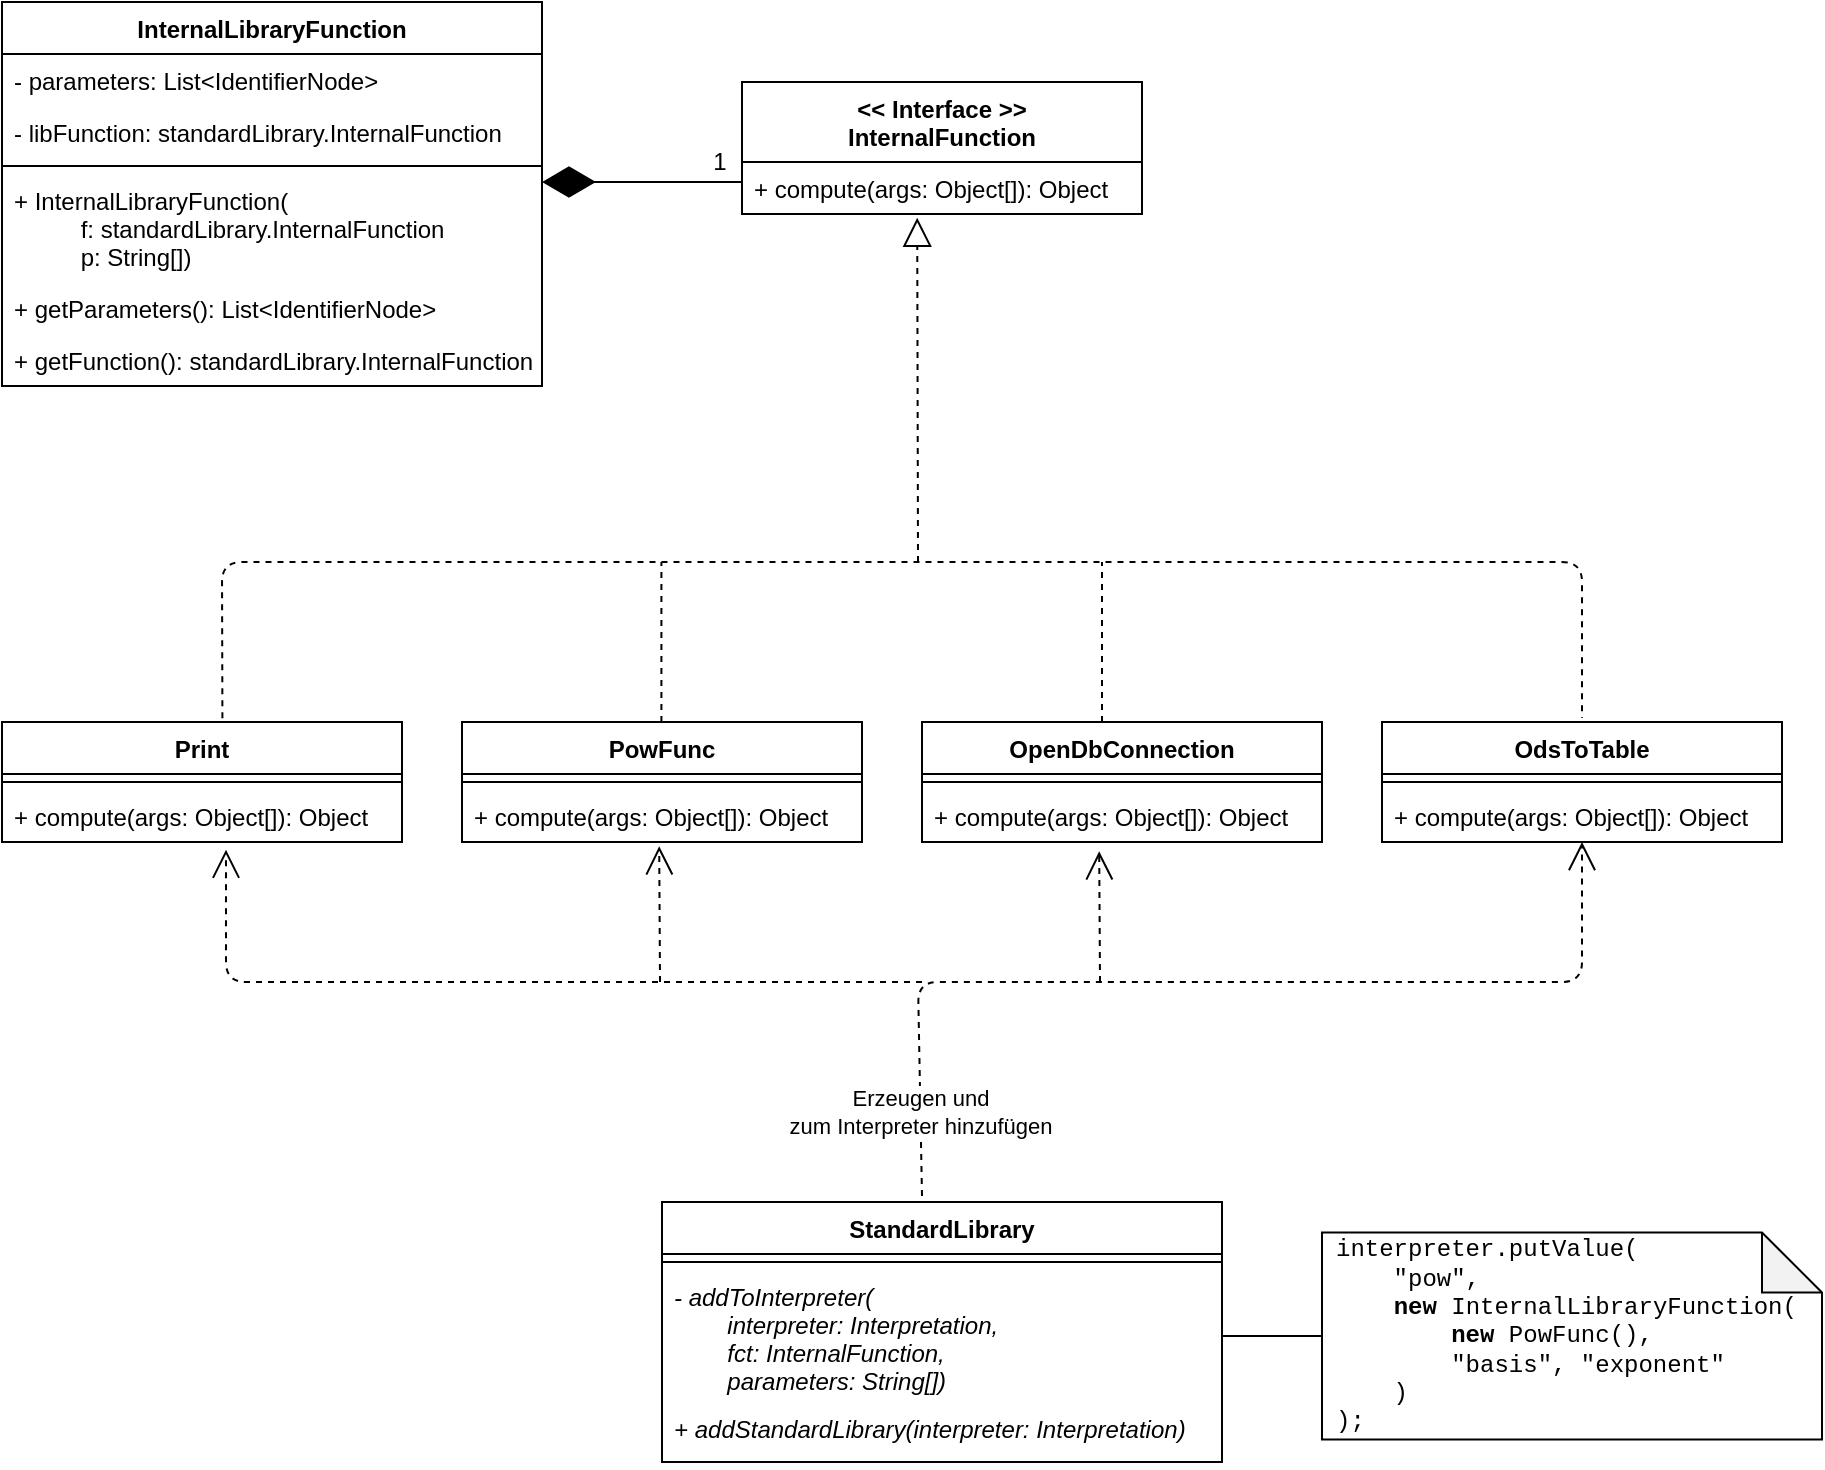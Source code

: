 <mxfile version="14.2.9" type="device"><diagram id="C5RBs43oDa-KdzZeNtuy" name="Page-1"><mxGraphModel dx="491" dy="-580" grid="1" gridSize="10" guides="1" tooltips="1" connect="1" arrows="1" fold="1" page="0" pageScale="1" pageWidth="827" pageHeight="1169" math="0" shadow="0"><root><mxCell id="WIyWlLk6GJQsqaUBKTNV-0"/><mxCell id="WIyWlLk6GJQsqaUBKTNV-1" parent="WIyWlLk6GJQsqaUBKTNV-0"/><mxCell id="L1hOYQ88Z1j3nKhznsSz-135" value="InternalLibraryFunction" style="swimlane;fontStyle=1;align=center;verticalAlign=top;childLayout=stackLayout;horizontal=1;startSize=26;horizontalStack=0;resizeParent=1;resizeParentMax=0;resizeLast=0;collapsible=1;marginBottom=0;" parent="WIyWlLk6GJQsqaUBKTNV-1" vertex="1"><mxGeometry x="430" y="1400" width="270" height="192" as="geometry"/></mxCell><mxCell id="L1hOYQ88Z1j3nKhznsSz-136" value="- parameters: List&lt;IdentifierNode&gt;" style="text;strokeColor=none;fillColor=none;align=left;verticalAlign=top;spacingLeft=4;spacingRight=4;overflow=hidden;rotatable=0;points=[[0,0.5],[1,0.5]];portConstraint=eastwest;" parent="L1hOYQ88Z1j3nKhznsSz-135" vertex="1"><mxGeometry y="26" width="270" height="26" as="geometry"/></mxCell><mxCell id="L1hOYQ88Z1j3nKhznsSz-137" value="- libFunction: standardLibrary.InternalFunction" style="text;strokeColor=none;fillColor=none;align=left;verticalAlign=top;spacingLeft=4;spacingRight=4;overflow=hidden;rotatable=0;points=[[0,0.5],[1,0.5]];portConstraint=eastwest;" parent="L1hOYQ88Z1j3nKhznsSz-135" vertex="1"><mxGeometry y="52" width="270" height="26" as="geometry"/></mxCell><mxCell id="L1hOYQ88Z1j3nKhznsSz-138" value="" style="line;strokeWidth=1;fillColor=none;align=left;verticalAlign=middle;spacingTop=-1;spacingLeft=3;spacingRight=3;rotatable=0;labelPosition=right;points=[];portConstraint=eastwest;" parent="L1hOYQ88Z1j3nKhznsSz-135" vertex="1"><mxGeometry y="78" width="270" height="8" as="geometry"/></mxCell><mxCell id="L1hOYQ88Z1j3nKhznsSz-139" value="+ InternalLibraryFunction(&#xa;          f: standardLibrary.InternalFunction&#xa;          p: String[])" style="text;strokeColor=none;fillColor=none;align=left;verticalAlign=top;spacingLeft=4;spacingRight=4;overflow=hidden;rotatable=0;points=[[0,0.5],[1,0.5]];portConstraint=eastwest;" parent="L1hOYQ88Z1j3nKhznsSz-135" vertex="1"><mxGeometry y="86" width="270" height="54" as="geometry"/></mxCell><mxCell id="L1hOYQ88Z1j3nKhznsSz-140" value="+ getParameters(): List&lt;IdentifierNode&gt;" style="text;strokeColor=none;fillColor=none;align=left;verticalAlign=top;spacingLeft=4;spacingRight=4;overflow=hidden;rotatable=0;points=[[0,0.5],[1,0.5]];portConstraint=eastwest;" parent="L1hOYQ88Z1j3nKhznsSz-135" vertex="1"><mxGeometry y="140" width="270" height="26" as="geometry"/></mxCell><mxCell id="L1hOYQ88Z1j3nKhznsSz-141" value="+ getFunction(): standardLibrary.InternalFunction" style="text;strokeColor=none;fillColor=none;align=left;verticalAlign=top;spacingLeft=4;spacingRight=4;overflow=hidden;rotatable=0;points=[[0,0.5],[1,0.5]];portConstraint=eastwest;" parent="L1hOYQ88Z1j3nKhznsSz-135" vertex="1"><mxGeometry y="166" width="270" height="26" as="geometry"/></mxCell><mxCell id="wA5i2-QL7s2H0dahCDwM-0" value="&lt;&lt; Interface &gt;&gt;&#xa;InternalFunction" style="swimlane;fontStyle=1;align=center;verticalAlign=top;childLayout=stackLayout;horizontal=1;startSize=40;horizontalStack=0;resizeParent=1;resizeParentMax=0;resizeLast=0;collapsible=1;marginBottom=0;" vertex="1" parent="WIyWlLk6GJQsqaUBKTNV-1"><mxGeometry x="800" y="1440" width="200" height="66" as="geometry"/></mxCell><mxCell id="wA5i2-QL7s2H0dahCDwM-3" value="+ compute(args: Object[]): Object" style="text;strokeColor=none;fillColor=none;align=left;verticalAlign=top;spacingLeft=4;spacingRight=4;overflow=hidden;rotatable=0;points=[[0,0.5],[1,0.5]];portConstraint=eastwest;" vertex="1" parent="wA5i2-QL7s2H0dahCDwM-0"><mxGeometry y="40" width="200" height="26" as="geometry"/></mxCell><mxCell id="wA5i2-QL7s2H0dahCDwM-4" value="" style="endArrow=diamondThin;endFill=1;endSize=24;html=1;entryX=1;entryY=0.074;entryDx=0;entryDy=0;entryPerimeter=0;" edge="1" parent="WIyWlLk6GJQsqaUBKTNV-1" target="L1hOYQ88Z1j3nKhznsSz-139"><mxGeometry width="160" relative="1" as="geometry"><mxPoint x="800" y="1490" as="sourcePoint"/><mxPoint x="730" y="1490" as="targetPoint"/></mxGeometry></mxCell><mxCell id="wA5i2-QL7s2H0dahCDwM-5" value="1" style="text;html=1;strokeColor=none;fillColor=none;align=center;verticalAlign=middle;whiteSpace=wrap;rounded=0;" vertex="1" parent="WIyWlLk6GJQsqaUBKTNV-1"><mxGeometry x="769" y="1470" width="40" height="20" as="geometry"/></mxCell><mxCell id="wA5i2-QL7s2H0dahCDwM-7" value="Print" style="swimlane;fontStyle=1;align=center;verticalAlign=top;childLayout=stackLayout;horizontal=1;startSize=26;horizontalStack=0;resizeParent=1;resizeParentMax=0;resizeLast=0;collapsible=1;marginBottom=0;" vertex="1" parent="WIyWlLk6GJQsqaUBKTNV-1"><mxGeometry x="430" y="1760" width="200" height="60" as="geometry"/></mxCell><mxCell id="wA5i2-QL7s2H0dahCDwM-9" value="" style="line;strokeWidth=1;fillColor=none;align=left;verticalAlign=middle;spacingTop=-1;spacingLeft=3;spacingRight=3;rotatable=0;labelPosition=right;points=[];portConstraint=eastwest;" vertex="1" parent="wA5i2-QL7s2H0dahCDwM-7"><mxGeometry y="26" width="200" height="8" as="geometry"/></mxCell><mxCell id="wA5i2-QL7s2H0dahCDwM-10" value="+ compute(args: Object[]): Object" style="text;strokeColor=none;fillColor=none;align=left;verticalAlign=top;spacingLeft=4;spacingRight=4;overflow=hidden;rotatable=0;points=[[0,0.5],[1,0.5]];portConstraint=eastwest;" vertex="1" parent="wA5i2-QL7s2H0dahCDwM-7"><mxGeometry y="34" width="200" height="26" as="geometry"/></mxCell><mxCell id="wA5i2-QL7s2H0dahCDwM-13" value="PowFunc" style="swimlane;fontStyle=1;align=center;verticalAlign=top;childLayout=stackLayout;horizontal=1;startSize=26;horizontalStack=0;resizeParent=1;resizeParentMax=0;resizeLast=0;collapsible=1;marginBottom=0;" vertex="1" parent="WIyWlLk6GJQsqaUBKTNV-1"><mxGeometry x="660" y="1760" width="200" height="60" as="geometry"/></mxCell><mxCell id="wA5i2-QL7s2H0dahCDwM-14" value="" style="line;strokeWidth=1;fillColor=none;align=left;verticalAlign=middle;spacingTop=-1;spacingLeft=3;spacingRight=3;rotatable=0;labelPosition=right;points=[];portConstraint=eastwest;" vertex="1" parent="wA5i2-QL7s2H0dahCDwM-13"><mxGeometry y="26" width="200" height="8" as="geometry"/></mxCell><mxCell id="wA5i2-QL7s2H0dahCDwM-15" value="+ compute(args: Object[]): Object" style="text;strokeColor=none;fillColor=none;align=left;verticalAlign=top;spacingLeft=4;spacingRight=4;overflow=hidden;rotatable=0;points=[[0,0.5],[1,0.5]];portConstraint=eastwest;" vertex="1" parent="wA5i2-QL7s2H0dahCDwM-13"><mxGeometry y="34" width="200" height="26" as="geometry"/></mxCell><mxCell id="wA5i2-QL7s2H0dahCDwM-16" value="OpenDbConnection" style="swimlane;fontStyle=1;align=center;verticalAlign=top;childLayout=stackLayout;horizontal=1;startSize=26;horizontalStack=0;resizeParent=1;resizeParentMax=0;resizeLast=0;collapsible=1;marginBottom=0;" vertex="1" parent="WIyWlLk6GJQsqaUBKTNV-1"><mxGeometry x="890" y="1760" width="200" height="60" as="geometry"/></mxCell><mxCell id="wA5i2-QL7s2H0dahCDwM-17" value="" style="line;strokeWidth=1;fillColor=none;align=left;verticalAlign=middle;spacingTop=-1;spacingLeft=3;spacingRight=3;rotatable=0;labelPosition=right;points=[];portConstraint=eastwest;" vertex="1" parent="wA5i2-QL7s2H0dahCDwM-16"><mxGeometry y="26" width="200" height="8" as="geometry"/></mxCell><mxCell id="wA5i2-QL7s2H0dahCDwM-18" value="+ compute(args: Object[]): Object" style="text;strokeColor=none;fillColor=none;align=left;verticalAlign=top;spacingLeft=4;spacingRight=4;overflow=hidden;rotatable=0;points=[[0,0.5],[1,0.5]];portConstraint=eastwest;" vertex="1" parent="wA5i2-QL7s2H0dahCDwM-16"><mxGeometry y="34" width="200" height="26" as="geometry"/></mxCell><mxCell id="wA5i2-QL7s2H0dahCDwM-19" value="OdsToTable" style="swimlane;fontStyle=1;align=center;verticalAlign=top;childLayout=stackLayout;horizontal=1;startSize=26;horizontalStack=0;resizeParent=1;resizeParentMax=0;resizeLast=0;collapsible=1;marginBottom=0;" vertex="1" parent="WIyWlLk6GJQsqaUBKTNV-1"><mxGeometry x="1120" y="1760" width="200" height="60" as="geometry"/></mxCell><mxCell id="wA5i2-QL7s2H0dahCDwM-20" value="" style="line;strokeWidth=1;fillColor=none;align=left;verticalAlign=middle;spacingTop=-1;spacingLeft=3;spacingRight=3;rotatable=0;labelPosition=right;points=[];portConstraint=eastwest;" vertex="1" parent="wA5i2-QL7s2H0dahCDwM-19"><mxGeometry y="26" width="200" height="8" as="geometry"/></mxCell><mxCell id="wA5i2-QL7s2H0dahCDwM-21" value="+ compute(args: Object[]): Object" style="text;strokeColor=none;fillColor=none;align=left;verticalAlign=top;spacingLeft=4;spacingRight=4;overflow=hidden;rotatable=0;points=[[0,0.5],[1,0.5]];portConstraint=eastwest;" vertex="1" parent="wA5i2-QL7s2H0dahCDwM-19"><mxGeometry y="34" width="200" height="26" as="geometry"/></mxCell><mxCell id="wA5i2-QL7s2H0dahCDwM-22" value="" style="endArrow=block;dashed=1;endFill=0;endSize=12;html=1;entryX=0.438;entryY=1.071;entryDx=0;entryDy=0;entryPerimeter=0;" edge="1" parent="WIyWlLk6GJQsqaUBKTNV-1" target="wA5i2-QL7s2H0dahCDwM-3"><mxGeometry width="160" relative="1" as="geometry"><mxPoint x="888" y="1680" as="sourcePoint"/><mxPoint x="910" y="1520" as="targetPoint"/></mxGeometry></mxCell><mxCell id="wA5i2-QL7s2H0dahCDwM-27" value="" style="endArrow=none;dashed=1;html=1;exitX=0.551;exitY=-0.031;exitDx=0;exitDy=0;exitPerimeter=0;" edge="1" parent="WIyWlLk6GJQsqaUBKTNV-1" source="wA5i2-QL7s2H0dahCDwM-7"><mxGeometry width="50" height="50" relative="1" as="geometry"><mxPoint x="540" y="1750" as="sourcePoint"/><mxPoint x="1220" y="1758" as="targetPoint"/><Array as="points"><mxPoint x="540" y="1680"/><mxPoint x="1220" y="1680"/></Array></mxGeometry></mxCell><mxCell id="wA5i2-QL7s2H0dahCDwM-29" value="" style="endArrow=none;dashed=1;html=1;exitX=0.45;exitY=0;exitDx=0;exitDy=0;exitPerimeter=0;" edge="1" parent="WIyWlLk6GJQsqaUBKTNV-1" source="wA5i2-QL7s2H0dahCDwM-16"><mxGeometry width="50" height="50" relative="1" as="geometry"><mxPoint x="940" y="1770" as="sourcePoint"/><mxPoint x="980" y="1680" as="targetPoint"/></mxGeometry></mxCell><mxCell id="wA5i2-QL7s2H0dahCDwM-30" value="" style="endArrow=none;dashed=1;html=1;exitX=0.45;exitY=0;exitDx=0;exitDy=0;exitPerimeter=0;" edge="1" parent="WIyWlLk6GJQsqaUBKTNV-1"><mxGeometry width="50" height="50" relative="1" as="geometry"><mxPoint x="759.71" y="1760" as="sourcePoint"/><mxPoint x="759.71" y="1680" as="targetPoint"/></mxGeometry></mxCell><mxCell id="wA5i2-QL7s2H0dahCDwM-31" value="StandardLibrary" style="swimlane;fontStyle=1;align=center;verticalAlign=top;childLayout=stackLayout;horizontal=1;startSize=26;horizontalStack=0;resizeParent=1;resizeParentMax=0;resizeLast=0;collapsible=1;marginBottom=0;" vertex="1" parent="WIyWlLk6GJQsqaUBKTNV-1"><mxGeometry x="760" y="2000" width="280" height="130" as="geometry"/></mxCell><mxCell id="wA5i2-QL7s2H0dahCDwM-33" value="" style="line;strokeWidth=1;fillColor=none;align=left;verticalAlign=middle;spacingTop=-1;spacingLeft=3;spacingRight=3;rotatable=0;labelPosition=right;points=[];portConstraint=eastwest;" vertex="1" parent="wA5i2-QL7s2H0dahCDwM-31"><mxGeometry y="26" width="280" height="8" as="geometry"/></mxCell><mxCell id="wA5i2-QL7s2H0dahCDwM-34" value="- addToInterpreter(&#xa;        interpreter: Interpretation,&#xa;        fct: InternalFunction,&#xa;        parameters: String[])" style="text;strokeColor=none;fillColor=none;align=left;verticalAlign=top;spacingLeft=4;spacingRight=4;overflow=hidden;rotatable=0;points=[[0,0.5],[1,0.5]];portConstraint=eastwest;fontStyle=2" vertex="1" parent="wA5i2-QL7s2H0dahCDwM-31"><mxGeometry y="34" width="280" height="66" as="geometry"/></mxCell><mxCell id="wA5i2-QL7s2H0dahCDwM-35" value="+ addStandardLibrary(interpreter: Interpretation)" style="text;strokeColor=none;fillColor=none;align=left;verticalAlign=top;spacingLeft=4;spacingRight=4;overflow=hidden;rotatable=0;points=[[0,0.5],[1,0.5]];portConstraint=eastwest;fontStyle=2" vertex="1" parent="wA5i2-QL7s2H0dahCDwM-31"><mxGeometry y="100" width="280" height="30" as="geometry"/></mxCell><mxCell id="wA5i2-QL7s2H0dahCDwM-36" value="Erzeugen und&lt;br&gt;zum Interpreter hinzufügen" style="endArrow=open;endSize=12;dashed=1;html=1;entryX=0.5;entryY=1;entryDx=0;entryDy=0;entryPerimeter=0;" edge="1" parent="WIyWlLk6GJQsqaUBKTNV-1" target="wA5i2-QL7s2H0dahCDwM-21"><mxGeometry x="-0.834" width="160" relative="1" as="geometry"><mxPoint x="890" y="1997" as="sourcePoint"/><mxPoint x="1040" y="1880" as="targetPoint"/><Array as="points"><mxPoint x="888" y="1890"/><mxPoint x="1220" y="1890"/></Array><mxPoint as="offset"/></mxGeometry></mxCell><mxCell id="wA5i2-QL7s2H0dahCDwM-39" value="" style="endArrow=open;endSize=12;dashed=1;html=1;entryX=0.56;entryY=1.147;entryDx=0;entryDy=0;entryPerimeter=0;" edge="1" parent="WIyWlLk6GJQsqaUBKTNV-1" target="wA5i2-QL7s2H0dahCDwM-10"><mxGeometry width="160" relative="1" as="geometry"><mxPoint x="890" y="1890" as="sourcePoint"/><mxPoint x="930" y="1870" as="targetPoint"/><Array as="points"><mxPoint x="542" y="1890"/></Array></mxGeometry></mxCell><mxCell id="wA5i2-QL7s2H0dahCDwM-40" value="" style="endArrow=open;endSize=12;dashed=1;html=1;entryX=0.493;entryY=1.083;entryDx=0;entryDy=0;entryPerimeter=0;" edge="1" parent="WIyWlLk6GJQsqaUBKTNV-1" target="wA5i2-QL7s2H0dahCDwM-15"><mxGeometry width="160" relative="1" as="geometry"><mxPoint x="759" y="1890" as="sourcePoint"/><mxPoint x="930" y="1870" as="targetPoint"/></mxGeometry></mxCell><mxCell id="wA5i2-QL7s2H0dahCDwM-41" value="" style="endArrow=open;endSize=12;dashed=1;html=1;entryX=0.443;entryY=1.179;entryDx=0;entryDy=0;entryPerimeter=0;" edge="1" parent="WIyWlLk6GJQsqaUBKTNV-1" target="wA5i2-QL7s2H0dahCDwM-18"><mxGeometry width="160" relative="1" as="geometry"><mxPoint x="979" y="1890" as="sourcePoint"/><mxPoint x="1060" y="1860" as="targetPoint"/></mxGeometry></mxCell><mxCell id="wA5i2-QL7s2H0dahCDwM-42" value="interpreter.putValue(&lt;br&gt;&amp;nbsp; &amp;nbsp; &quot;pow&quot;,&lt;br&gt;&amp;nbsp; &amp;nbsp; &lt;b&gt;new&lt;/b&gt; InternalLibraryFunction(&lt;br&gt;&amp;nbsp; &amp;nbsp; &amp;nbsp; &amp;nbsp; &lt;b&gt;new&lt;/b&gt; PowFunc(),&lt;br&gt;&amp;nbsp; &amp;nbsp; &amp;nbsp; &amp;nbsp; &quot;basis&quot;, &quot;exponent&quot;&lt;br&gt;&amp;nbsp; &amp;nbsp; )&lt;br&gt;);" style="shape=note;whiteSpace=wrap;html=1;backgroundOutline=1;darkOpacity=0.05;align=left;spacingLeft=5;fontFamily=Courier New;" vertex="1" parent="WIyWlLk6GJQsqaUBKTNV-1"><mxGeometry x="1090" y="2015.25" width="250" height="103.5" as="geometry"/></mxCell><mxCell id="wA5i2-QL7s2H0dahCDwM-43" value="" style="endArrow=none;html=1;exitX=1;exitY=0.5;exitDx=0;exitDy=0;entryX=0;entryY=0.5;entryDx=0;entryDy=0;entryPerimeter=0;" edge="1" parent="WIyWlLk6GJQsqaUBKTNV-1" source="wA5i2-QL7s2H0dahCDwM-34" target="wA5i2-QL7s2H0dahCDwM-42"><mxGeometry width="50" height="50" relative="1" as="geometry"><mxPoint x="1140" y="1980" as="sourcePoint"/><mxPoint x="1190" y="1930" as="targetPoint"/></mxGeometry></mxCell></root></mxGraphModel></diagram></mxfile>